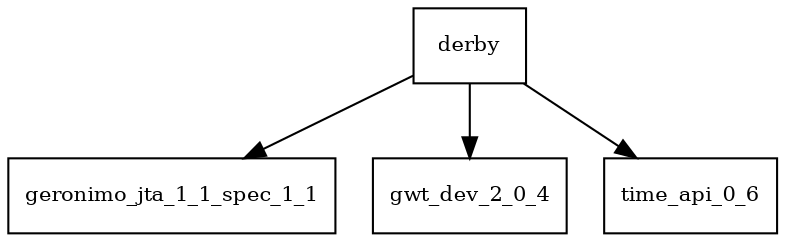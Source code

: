 digraph derby_dependencies {
  node [shape = box, fontsize=10.0];
  derby -> geronimo_jta_1_1_spec_1_1;
  derby -> gwt_dev_2_0_4;
  derby -> time_api_0_6;
}

